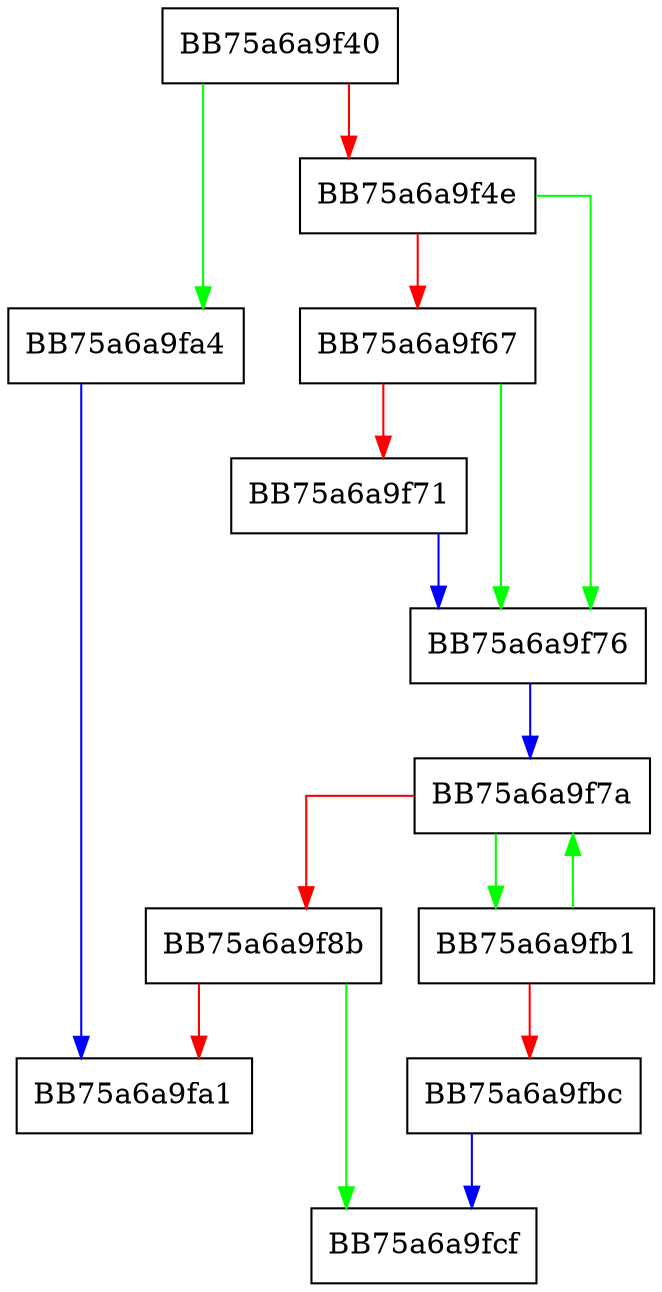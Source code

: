digraph unwind_greedy_single_repeat {
  node [shape="box"];
  graph [splines=ortho];
  BB75a6a9f40 -> BB75a6a9fa4 [color="green"];
  BB75a6a9f40 -> BB75a6a9f4e [color="red"];
  BB75a6a9f4e -> BB75a6a9f76 [color="green"];
  BB75a6a9f4e -> BB75a6a9f67 [color="red"];
  BB75a6a9f67 -> BB75a6a9f76 [color="green"];
  BB75a6a9f67 -> BB75a6a9f71 [color="red"];
  BB75a6a9f71 -> BB75a6a9f76 [color="blue"];
  BB75a6a9f76 -> BB75a6a9f7a [color="blue"];
  BB75a6a9f7a -> BB75a6a9fb1 [color="green"];
  BB75a6a9f7a -> BB75a6a9f8b [color="red"];
  BB75a6a9f8b -> BB75a6a9fcf [color="green"];
  BB75a6a9f8b -> BB75a6a9fa1 [color="red"];
  BB75a6a9fa4 -> BB75a6a9fa1 [color="blue"];
  BB75a6a9fb1 -> BB75a6a9f7a [color="green"];
  BB75a6a9fb1 -> BB75a6a9fbc [color="red"];
  BB75a6a9fbc -> BB75a6a9fcf [color="blue"];
}